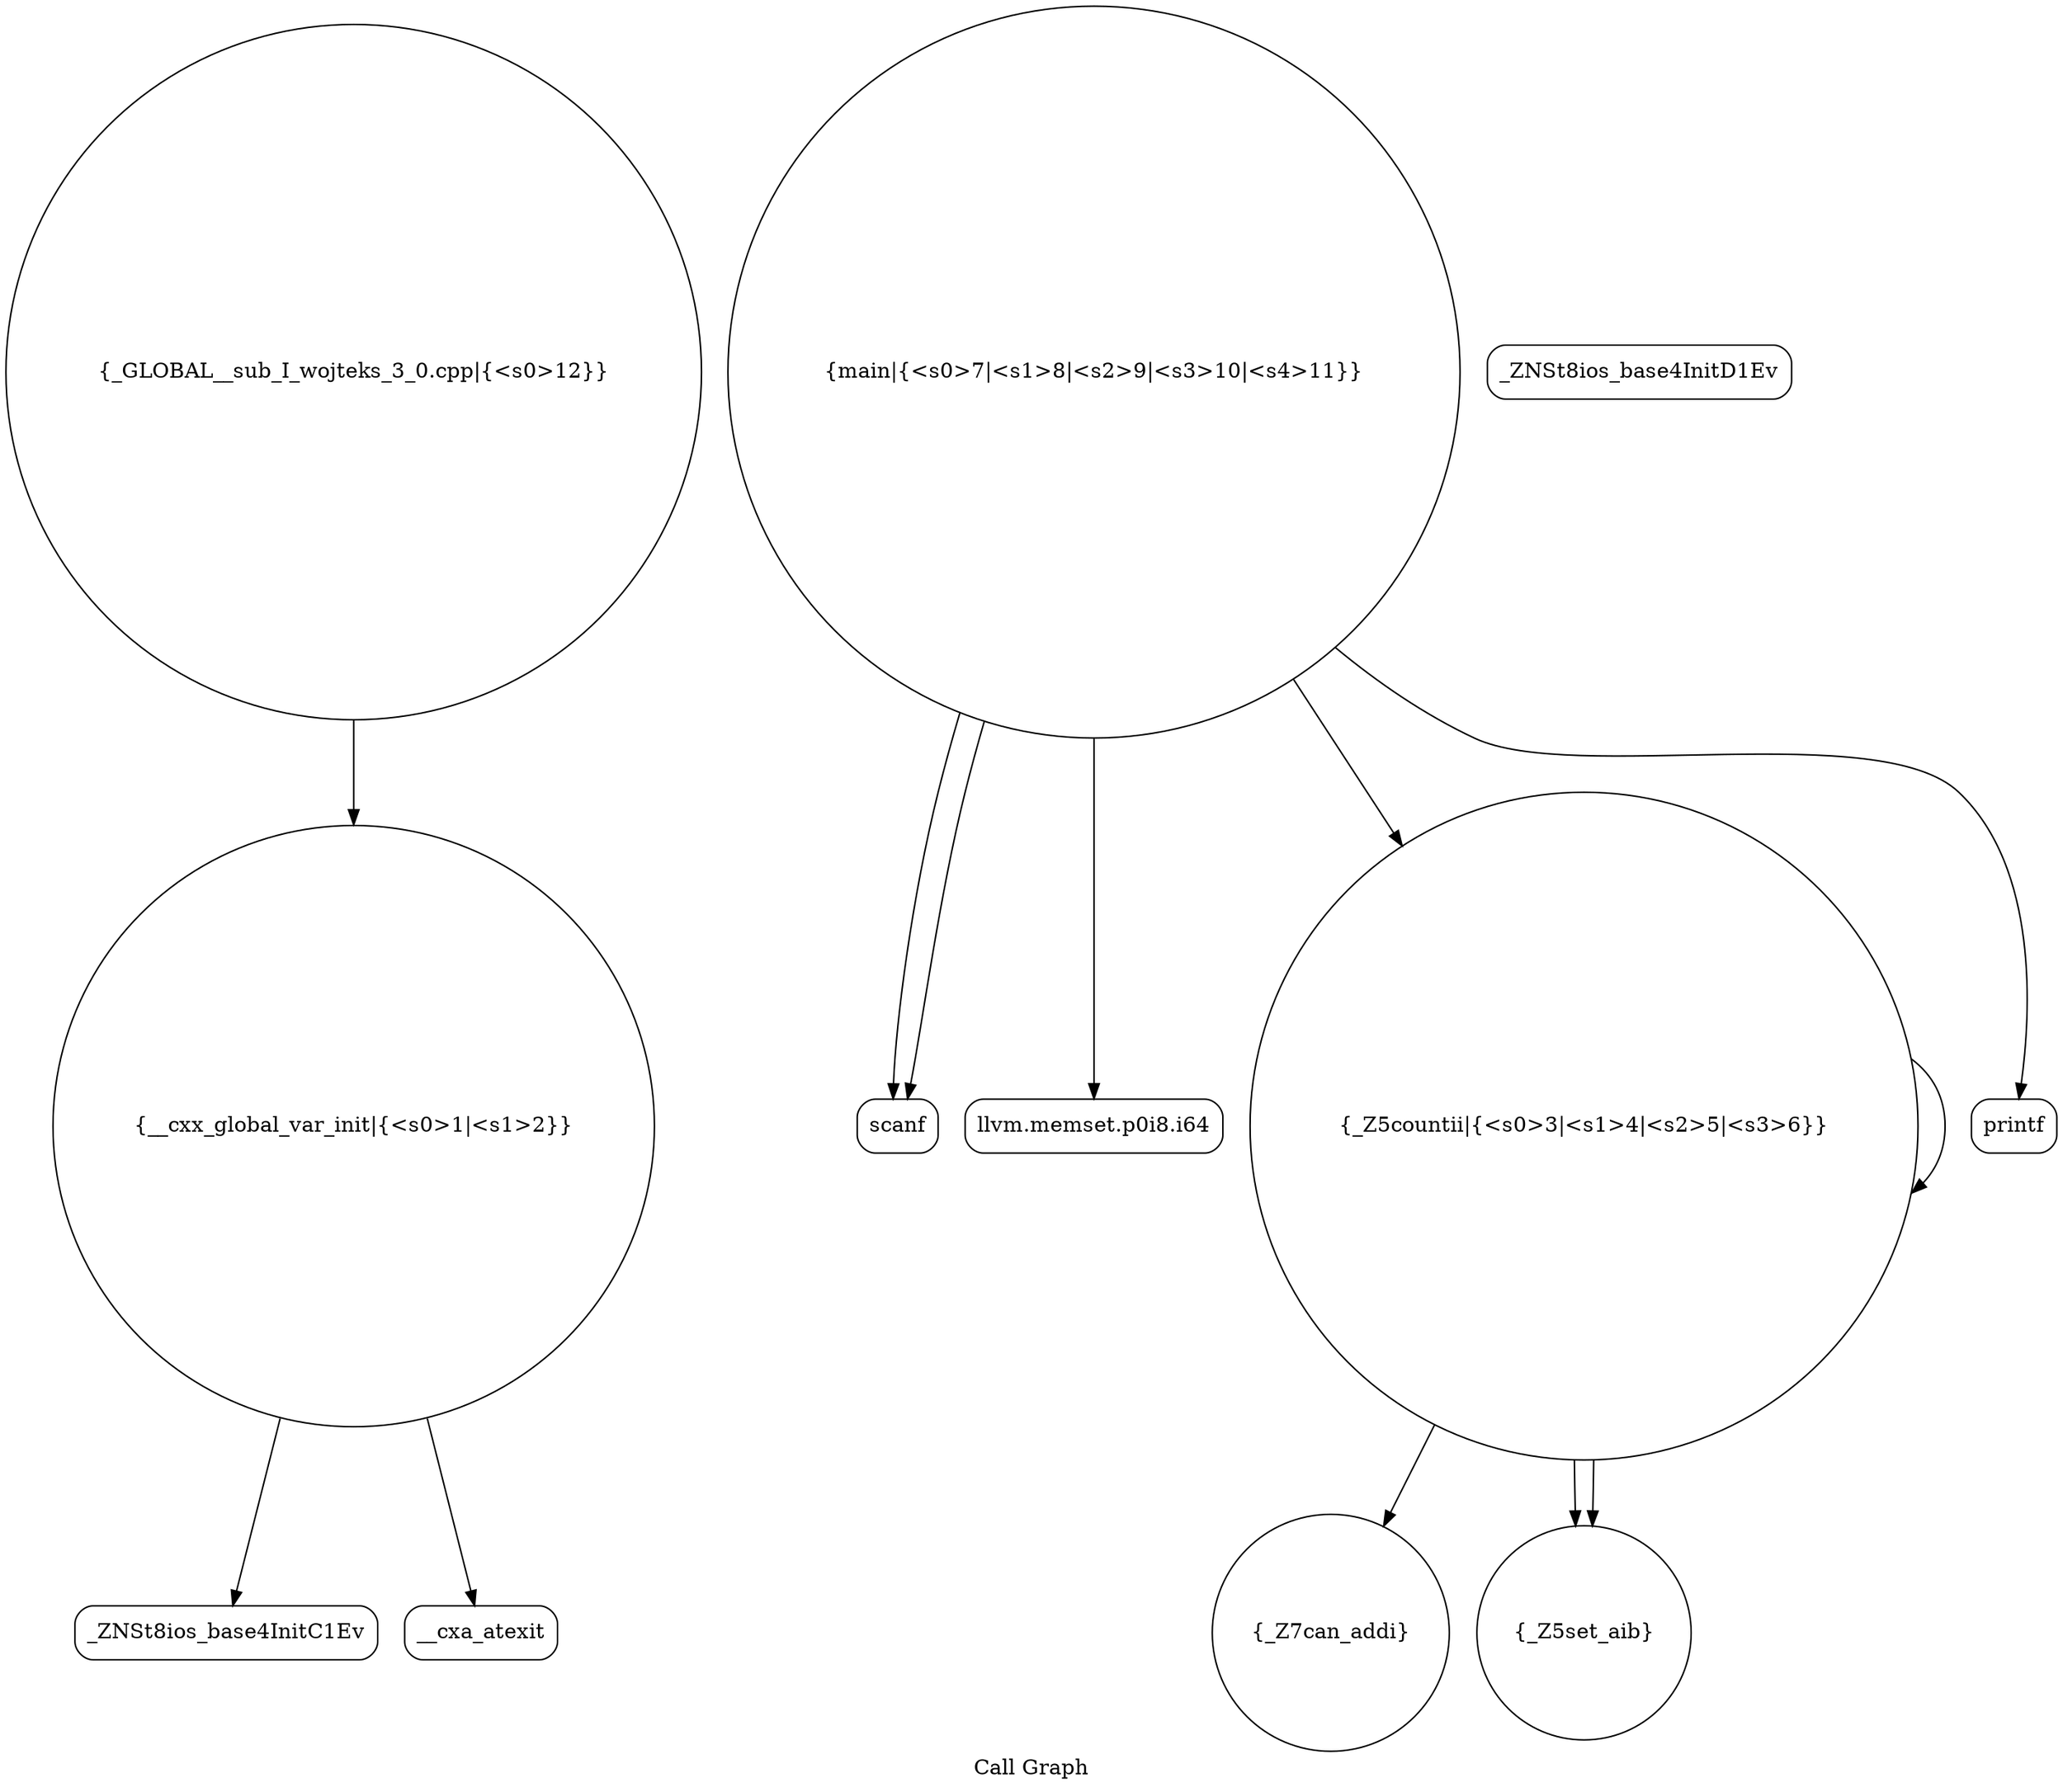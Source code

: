 digraph "Call Graph" {
	label="Call Graph";

	Node0x561945be2540 [shape=record,shape=circle,label="{__cxx_global_var_init|{<s0>1|<s1>2}}"];
	Node0x561945be2540:s0 -> Node0x561945be29d0[color=black];
	Node0x561945be2540:s1 -> Node0x561945be2ad0[color=black];
	Node0x561945be2cd0 [shape=record,shape=circle,label="{main|{<s0>7|<s1>8|<s2>9|<s3>10|<s4>11}}"];
	Node0x561945be2cd0:s0 -> Node0x561945be2d50[color=black];
	Node0x561945be2cd0:s1 -> Node0x561945be2d50[color=black];
	Node0x561945be2cd0:s2 -> Node0x561945be2dd0[color=black];
	Node0x561945be2cd0:s3 -> Node0x561945be2c50[color=black];
	Node0x561945be2cd0:s4 -> Node0x561945be2e50[color=black];
	Node0x561945be2a50 [shape=record,shape=Mrecord,label="{_ZNSt8ios_base4InitD1Ev}"];
	Node0x561945be2dd0 [shape=record,shape=Mrecord,label="{llvm.memset.p0i8.i64}"];
	Node0x561945be2b50 [shape=record,shape=circle,label="{_Z7can_addi}"];
	Node0x561945be2ed0 [shape=record,shape=circle,label="{_GLOBAL__sub_I_wojteks_3_0.cpp|{<s0>12}}"];
	Node0x561945be2ed0:s0 -> Node0x561945be2540[color=black];
	Node0x561945be2c50 [shape=record,shape=circle,label="{_Z5countii|{<s0>3|<s1>4|<s2>5|<s3>6}}"];
	Node0x561945be2c50:s0 -> Node0x561945be2b50[color=black];
	Node0x561945be2c50:s1 -> Node0x561945be2bd0[color=black];
	Node0x561945be2c50:s2 -> Node0x561945be2c50[color=black];
	Node0x561945be2c50:s3 -> Node0x561945be2bd0[color=black];
	Node0x561945be29d0 [shape=record,shape=Mrecord,label="{_ZNSt8ios_base4InitC1Ev}"];
	Node0x561945be2d50 [shape=record,shape=Mrecord,label="{scanf}"];
	Node0x561945be2ad0 [shape=record,shape=Mrecord,label="{__cxa_atexit}"];
	Node0x561945be2e50 [shape=record,shape=Mrecord,label="{printf}"];
	Node0x561945be2bd0 [shape=record,shape=circle,label="{_Z5set_aib}"];
}
